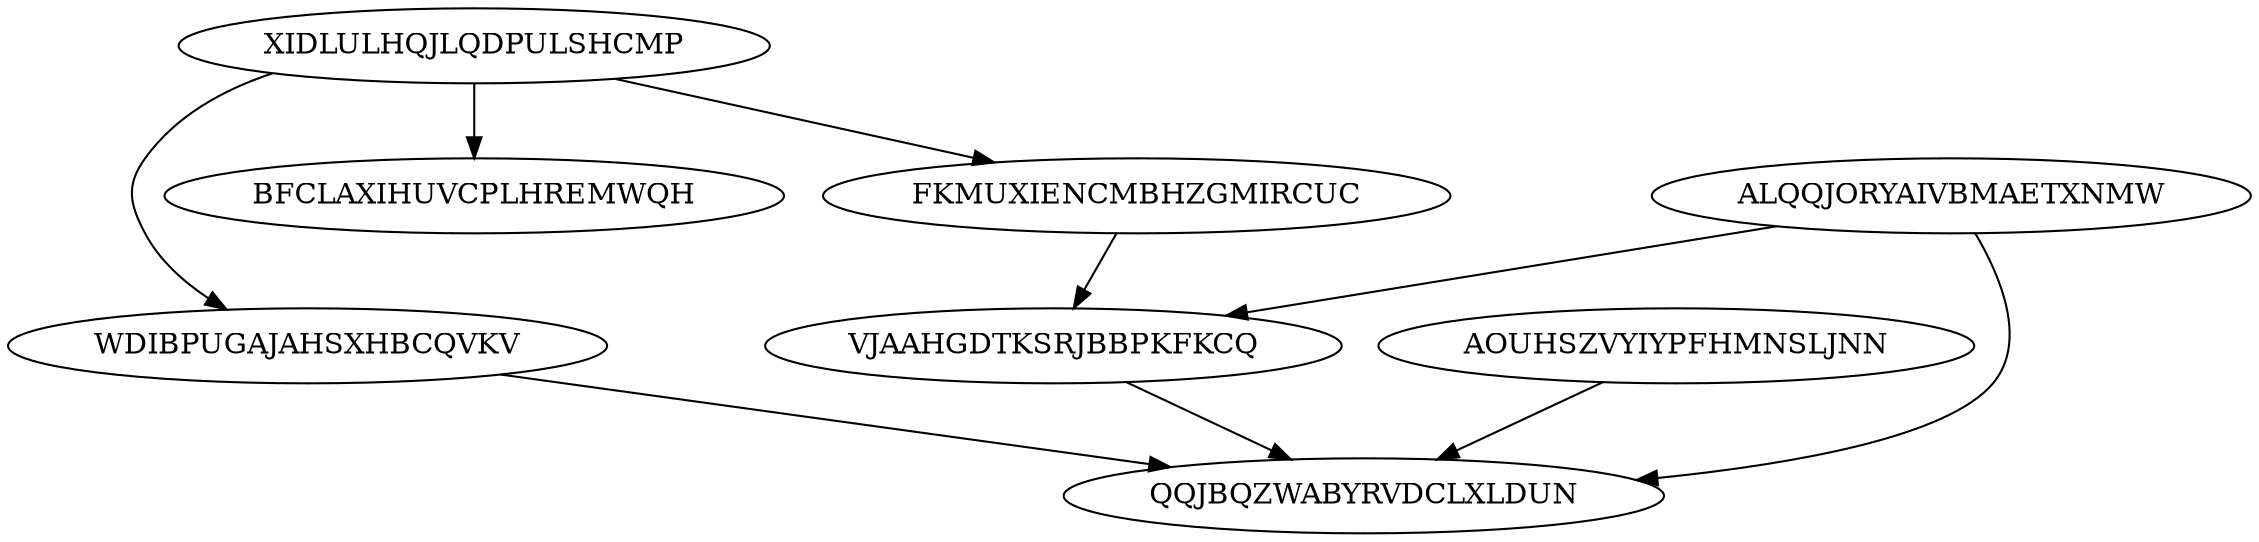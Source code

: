 digraph N8M9 {
	XIDLULHQJLQDPULSHCMP	[Weight=17];
	FKMUXIENCMBHZGMIRCUC	[Weight=14];
	AOUHSZVYIYPFHMNSLJNN	[Weight=11];
	ALQQJORYAIVBMAETXNMW	[Weight=20];
	WDIBPUGAJAHSXHBCQVKV	[Weight=19];
	VJAAHGDTKSRJBBPKFKCQ	[Weight=16];
	BFCLAXIHUVCPLHREMWQH	[Weight=18];
	QQJBQZWABYRVDCLXLDUN	[Weight=20];
	XIDLULHQJLQDPULSHCMP -> WDIBPUGAJAHSXHBCQVKV [Weight=11];
	AOUHSZVYIYPFHMNSLJNN -> QQJBQZWABYRVDCLXLDUN [Weight=13];
	FKMUXIENCMBHZGMIRCUC -> VJAAHGDTKSRJBBPKFKCQ [Weight=13];
	ALQQJORYAIVBMAETXNMW -> QQJBQZWABYRVDCLXLDUN [Weight=19];
	VJAAHGDTKSRJBBPKFKCQ -> QQJBQZWABYRVDCLXLDUN [Weight=20];
	ALQQJORYAIVBMAETXNMW -> VJAAHGDTKSRJBBPKFKCQ [Weight=13];
	XIDLULHQJLQDPULSHCMP -> FKMUXIENCMBHZGMIRCUC [Weight=17];
	XIDLULHQJLQDPULSHCMP -> BFCLAXIHUVCPLHREMWQH [Weight=17];
	WDIBPUGAJAHSXHBCQVKV -> QQJBQZWABYRVDCLXLDUN [Weight=18];
}
